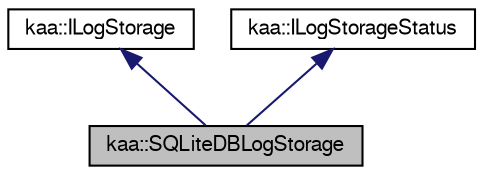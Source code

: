 digraph "kaa::SQLiteDBLogStorage"
{
  bgcolor="transparent";
  edge [fontname="FreeSans",fontsize="10",labelfontname="FreeSans",labelfontsize="10"];
  node [fontname="FreeSans",fontsize="10",shape=record];
  Node1 [label="kaa::SQLiteDBLogStorage",height=0.2,width=0.4,color="black", fillcolor="grey75", style="filled" fontcolor="black"];
  Node2 -> Node1 [dir="back",color="midnightblue",fontsize="10",style="solid",fontname="FreeSans"];
  Node2 [label="kaa::ILogStorage",height=0.2,width=0.4,color="black",URL="$classkaa_1_1ILogStorage.html",tooltip="The public interface to access to the log storage. "];
  Node3 -> Node1 [dir="back",color="midnightblue",fontsize="10",style="solid",fontname="FreeSans"];
  Node3 [label="kaa::ILogStorageStatus",height=0.2,width=0.4,color="black",URL="$classkaa_1_1ILogStorageStatus.html",tooltip="The public interface to represent the current log storage state. "];
}
